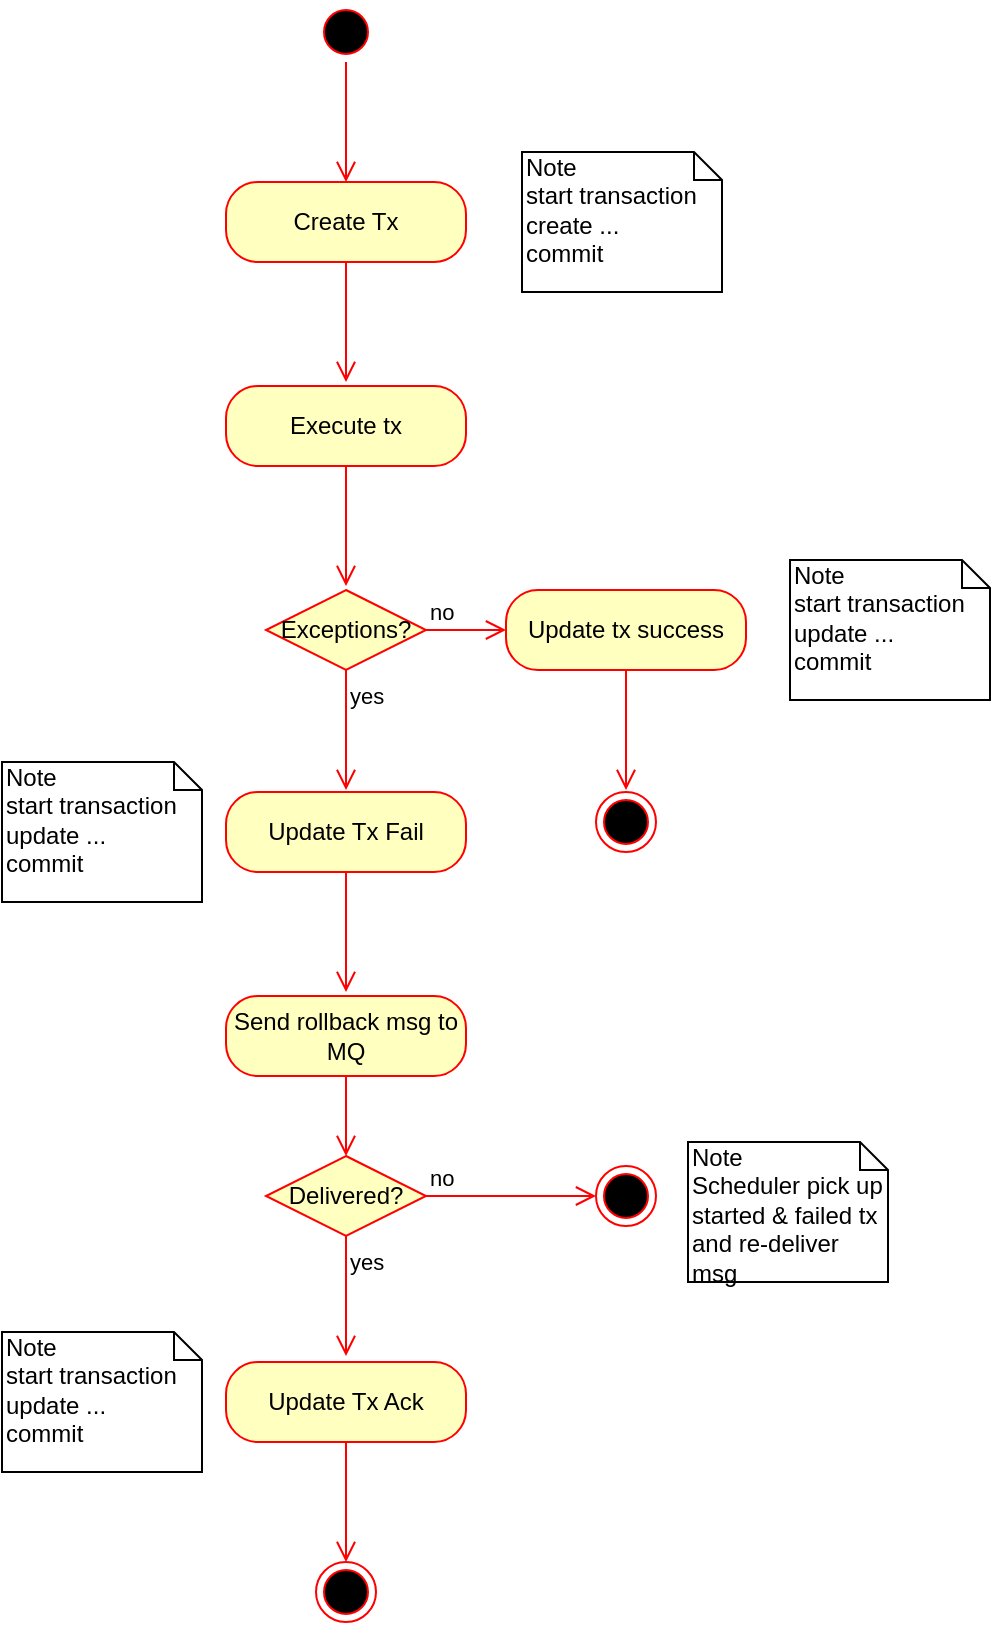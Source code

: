 <mxfile version="13.0.0" type="device"><diagram id="njraiFBfq-Z9RTDzqh7q" name="Page-1"><mxGraphModel dx="1140" dy="648" grid="1" gridSize="10" guides="1" tooltips="1" connect="1" arrows="1" fold="1" page="1" pageScale="1" pageWidth="827" pageHeight="1169" math="0" shadow="0"><root><mxCell id="0"/><mxCell id="1" parent="0"/><mxCell id="rkSexpRx6Fu0ZhDj9Mjp-1" value="" style="ellipse;html=1;shape=startState;fillColor=#000000;strokeColor=#ff0000;" vertex="1" parent="1"><mxGeometry x="324" y="60" width="30" height="30" as="geometry"/></mxCell><mxCell id="rkSexpRx6Fu0ZhDj9Mjp-2" value="" style="edgeStyle=orthogonalEdgeStyle;html=1;verticalAlign=bottom;endArrow=open;endSize=8;strokeColor=#ff0000;" edge="1" source="rkSexpRx6Fu0ZhDj9Mjp-1" parent="1"><mxGeometry relative="1" as="geometry"><mxPoint x="339" y="150" as="targetPoint"/></mxGeometry></mxCell><mxCell id="rkSexpRx6Fu0ZhDj9Mjp-3" value="Create Tx" style="rounded=1;whiteSpace=wrap;html=1;arcSize=40;fontColor=#000000;fillColor=#ffffc0;strokeColor=#ff0000;" vertex="1" parent="1"><mxGeometry x="279" y="150" width="120" height="40" as="geometry"/></mxCell><mxCell id="rkSexpRx6Fu0ZhDj9Mjp-4" value="" style="edgeStyle=orthogonalEdgeStyle;html=1;verticalAlign=bottom;endArrow=open;endSize=8;strokeColor=#ff0000;" edge="1" source="rkSexpRx6Fu0ZhDj9Mjp-3" parent="1"><mxGeometry relative="1" as="geometry"><mxPoint x="339" y="250" as="targetPoint"/></mxGeometry></mxCell><mxCell id="rkSexpRx6Fu0ZhDj9Mjp-5" value="Note&lt;br&gt;start transaction&lt;br&gt;create ...&lt;br&gt;commit" style="shape=note;whiteSpace=wrap;html=1;size=14;verticalAlign=top;align=left;spacingTop=-6;" vertex="1" parent="1"><mxGeometry x="427" y="135" width="100" height="70" as="geometry"/></mxCell><mxCell id="rkSexpRx6Fu0ZhDj9Mjp-6" value="Execute tx" style="rounded=1;whiteSpace=wrap;html=1;arcSize=40;fontColor=#000000;fillColor=#ffffc0;strokeColor=#ff0000;" vertex="1" parent="1"><mxGeometry x="279" y="252" width="120" height="40" as="geometry"/></mxCell><mxCell id="rkSexpRx6Fu0ZhDj9Mjp-7" value="" style="edgeStyle=orthogonalEdgeStyle;html=1;verticalAlign=bottom;endArrow=open;endSize=8;strokeColor=#ff0000;" edge="1" source="rkSexpRx6Fu0ZhDj9Mjp-6" parent="1"><mxGeometry relative="1" as="geometry"><mxPoint x="339" y="352" as="targetPoint"/></mxGeometry></mxCell><mxCell id="rkSexpRx6Fu0ZhDj9Mjp-8" value="Exceptions?" style="rhombus;whiteSpace=wrap;html=1;fillColor=#ffffc0;strokeColor=#ff0000;" vertex="1" parent="1"><mxGeometry x="299" y="354" width="80" height="40" as="geometry"/></mxCell><mxCell id="rkSexpRx6Fu0ZhDj9Mjp-9" value="no" style="edgeStyle=orthogonalEdgeStyle;html=1;align=left;verticalAlign=bottom;endArrow=open;endSize=8;strokeColor=#ff0000;" edge="1" source="rkSexpRx6Fu0ZhDj9Mjp-8" parent="1" target="rkSexpRx6Fu0ZhDj9Mjp-11"><mxGeometry x="-1" relative="1" as="geometry"><mxPoint x="479" y="374" as="targetPoint"/></mxGeometry></mxCell><mxCell id="rkSexpRx6Fu0ZhDj9Mjp-10" value="yes" style="edgeStyle=orthogonalEdgeStyle;html=1;align=left;verticalAlign=top;endArrow=open;endSize=8;strokeColor=#ff0000;" edge="1" source="rkSexpRx6Fu0ZhDj9Mjp-8" parent="1"><mxGeometry x="-1" relative="1" as="geometry"><mxPoint x="339" y="454" as="targetPoint"/></mxGeometry></mxCell><mxCell id="rkSexpRx6Fu0ZhDj9Mjp-11" value="Update tx success" style="rounded=1;whiteSpace=wrap;html=1;arcSize=40;fontColor=#000000;fillColor=#ffffc0;strokeColor=#ff0000;" vertex="1" parent="1"><mxGeometry x="419" y="354" width="120" height="40" as="geometry"/></mxCell><mxCell id="rkSexpRx6Fu0ZhDj9Mjp-12" value="" style="edgeStyle=orthogonalEdgeStyle;html=1;verticalAlign=bottom;endArrow=open;endSize=8;strokeColor=#ff0000;" edge="1" source="rkSexpRx6Fu0ZhDj9Mjp-11" parent="1"><mxGeometry relative="1" as="geometry"><mxPoint x="479" y="454" as="targetPoint"/></mxGeometry></mxCell><mxCell id="rkSexpRx6Fu0ZhDj9Mjp-13" value="Note&lt;br&gt;start transaction&lt;br&gt;update ...&lt;br&gt;commit" style="shape=note;whiteSpace=wrap;html=1;size=14;verticalAlign=top;align=left;spacingTop=-6;" vertex="1" parent="1"><mxGeometry x="561" y="339" width="100" height="70" as="geometry"/></mxCell><mxCell id="rkSexpRx6Fu0ZhDj9Mjp-14" value="" style="ellipse;html=1;shape=endState;fillColor=#000000;strokeColor=#ff0000;" vertex="1" parent="1"><mxGeometry x="464" y="455" width="30" height="30" as="geometry"/></mxCell><mxCell id="rkSexpRx6Fu0ZhDj9Mjp-15" value="Update Tx Fail" style="rounded=1;whiteSpace=wrap;html=1;arcSize=40;fontColor=#000000;fillColor=#ffffc0;strokeColor=#ff0000;" vertex="1" parent="1"><mxGeometry x="279" y="455" width="120" height="40" as="geometry"/></mxCell><mxCell id="rkSexpRx6Fu0ZhDj9Mjp-16" value="" style="edgeStyle=orthogonalEdgeStyle;html=1;verticalAlign=bottom;endArrow=open;endSize=8;strokeColor=#ff0000;" edge="1" source="rkSexpRx6Fu0ZhDj9Mjp-15" parent="1"><mxGeometry relative="1" as="geometry"><mxPoint x="339" y="555" as="targetPoint"/></mxGeometry></mxCell><mxCell id="rkSexpRx6Fu0ZhDj9Mjp-17" value="Note&lt;br&gt;start transaction&lt;br&gt;update ...&lt;br&gt;commit" style="shape=note;whiteSpace=wrap;html=1;size=14;verticalAlign=top;align=left;spacingTop=-6;" vertex="1" parent="1"><mxGeometry x="167" y="440" width="100" height="70" as="geometry"/></mxCell><mxCell id="rkSexpRx6Fu0ZhDj9Mjp-18" value="Send rollback msg to MQ" style="rounded=1;whiteSpace=wrap;html=1;arcSize=40;fontColor=#000000;fillColor=#ffffc0;strokeColor=#ff0000;" vertex="1" parent="1"><mxGeometry x="279" y="557" width="120" height="40" as="geometry"/></mxCell><mxCell id="rkSexpRx6Fu0ZhDj9Mjp-19" value="" style="edgeStyle=orthogonalEdgeStyle;html=1;verticalAlign=bottom;endArrow=open;endSize=8;strokeColor=#ff0000;" edge="1" source="rkSexpRx6Fu0ZhDj9Mjp-18" parent="1" target="rkSexpRx6Fu0ZhDj9Mjp-20"><mxGeometry relative="1" as="geometry"><mxPoint x="339" y="657" as="targetPoint"/></mxGeometry></mxCell><mxCell id="rkSexpRx6Fu0ZhDj9Mjp-20" value="Delivered?" style="rhombus;whiteSpace=wrap;html=1;fillColor=#ffffc0;strokeColor=#ff0000;" vertex="1" parent="1"><mxGeometry x="299" y="637" width="80" height="40" as="geometry"/></mxCell><mxCell id="rkSexpRx6Fu0ZhDj9Mjp-21" value="no" style="edgeStyle=orthogonalEdgeStyle;html=1;align=left;verticalAlign=bottom;endArrow=open;endSize=8;strokeColor=#ff0000;" edge="1" source="rkSexpRx6Fu0ZhDj9Mjp-20" parent="1" target="rkSexpRx6Fu0ZhDj9Mjp-25"><mxGeometry x="-1" relative="1" as="geometry"><mxPoint x="479" y="657" as="targetPoint"/></mxGeometry></mxCell><mxCell id="rkSexpRx6Fu0ZhDj9Mjp-22" value="yes" style="edgeStyle=orthogonalEdgeStyle;html=1;align=left;verticalAlign=top;endArrow=open;endSize=8;strokeColor=#ff0000;" edge="1" source="rkSexpRx6Fu0ZhDj9Mjp-20" parent="1"><mxGeometry x="-1" relative="1" as="geometry"><mxPoint x="339" y="737" as="targetPoint"/></mxGeometry></mxCell><mxCell id="rkSexpRx6Fu0ZhDj9Mjp-23" value="Update Tx Ack" style="rounded=1;whiteSpace=wrap;html=1;arcSize=40;fontColor=#000000;fillColor=#ffffc0;strokeColor=#ff0000;" vertex="1" parent="1"><mxGeometry x="279" y="740" width="120" height="40" as="geometry"/></mxCell><mxCell id="rkSexpRx6Fu0ZhDj9Mjp-24" value="" style="edgeStyle=orthogonalEdgeStyle;html=1;verticalAlign=bottom;endArrow=open;endSize=8;strokeColor=#ff0000;" edge="1" source="rkSexpRx6Fu0ZhDj9Mjp-23" parent="1"><mxGeometry relative="1" as="geometry"><mxPoint x="339" y="840" as="targetPoint"/></mxGeometry></mxCell><mxCell id="rkSexpRx6Fu0ZhDj9Mjp-25" value="" style="ellipse;html=1;shape=endState;fillColor=#000000;strokeColor=#ff0000;" vertex="1" parent="1"><mxGeometry x="464" y="642" width="30" height="30" as="geometry"/></mxCell><mxCell id="rkSexpRx6Fu0ZhDj9Mjp-26" value="" style="ellipse;html=1;shape=endState;fillColor=#000000;strokeColor=#ff0000;" vertex="1" parent="1"><mxGeometry x="324" y="840" width="30" height="30" as="geometry"/></mxCell><mxCell id="rkSexpRx6Fu0ZhDj9Mjp-27" value="Note&lt;br&gt;start transaction&lt;br&gt;update ...&lt;br&gt;commit" style="shape=note;whiteSpace=wrap;html=1;size=14;verticalAlign=top;align=left;spacingTop=-6;" vertex="1" parent="1"><mxGeometry x="167" y="725" width="100" height="70" as="geometry"/></mxCell><mxCell id="rkSexpRx6Fu0ZhDj9Mjp-28" value="Note&lt;br&gt;Scheduler pick up started &amp;amp; failed tx and re-deliver msg" style="shape=note;whiteSpace=wrap;html=1;size=14;verticalAlign=top;align=left;spacingTop=-6;" vertex="1" parent="1"><mxGeometry x="510" y="630" width="100" height="70" as="geometry"/></mxCell></root></mxGraphModel></diagram></mxfile>